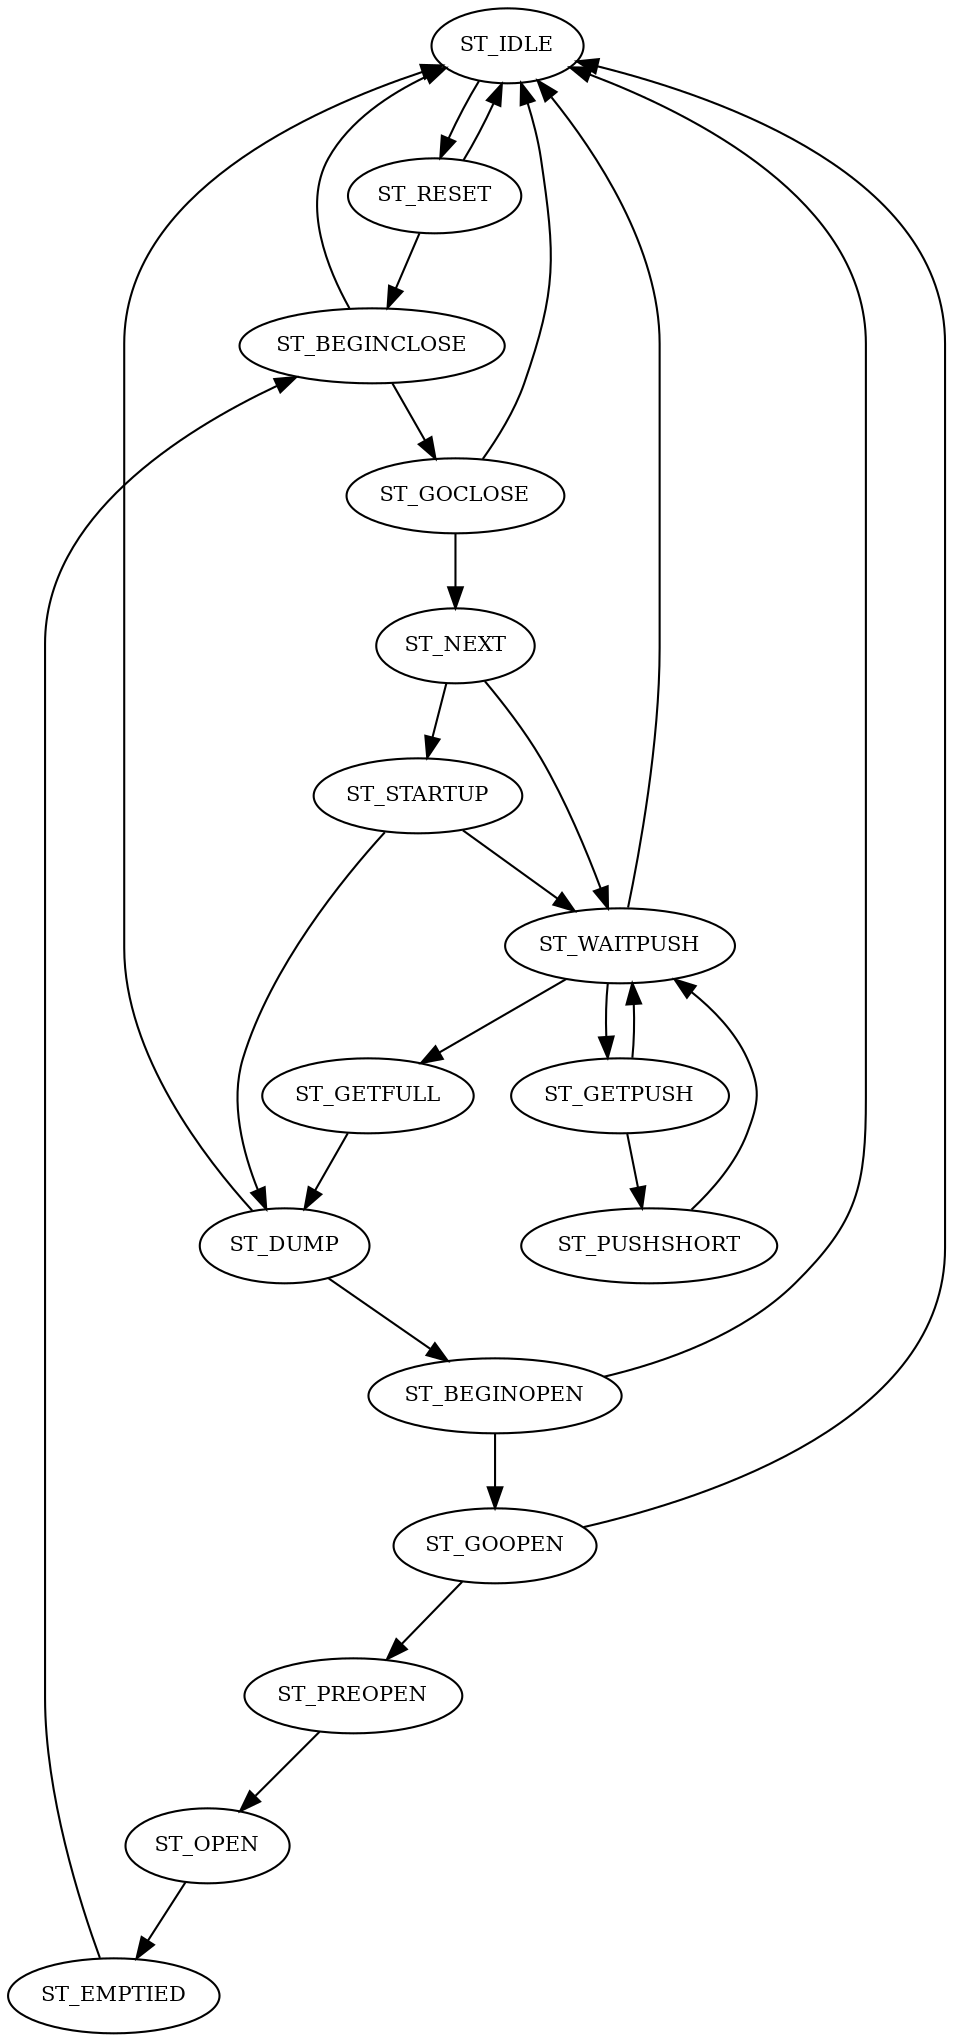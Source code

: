 digraph G {
node [fontsize=10];
ST_IDLE -> ST_RESET;
ST_RESET -> ST_BEGINCLOSE;
ST_RESET -> ST_IDLE;
ST_STARTUP -> ST_WAITPUSH;
ST_STARTUP -> ST_DUMP;
ST_WAITPUSH -> ST_GETPUSH;
ST_WAITPUSH -> ST_GETFULL;
ST_WAITPUSH -> ST_IDLE;
ST_GETPUSH -> ST_PUSHSHORT;
ST_GETPUSH -> ST_WAITPUSH;
ST_PUSHSHORT -> ST_WAITPUSH;
ST_GETFULL -> ST_DUMP;
ST_DUMP -> ST_BEGINOPEN;
ST_DUMP -> ST_IDLE;
ST_BEGINOPEN -> ST_GOOPEN;
ST_BEGINOPEN -> ST_IDLE;
ST_GOOPEN -> ST_PREOPEN;
ST_GOOPEN -> ST_IDLE;
ST_PREOPEN -> ST_OPEN;
ST_OPEN -> ST_EMPTIED;
ST_EMPTIED -> ST_BEGINCLOSE;
ST_BEGINCLOSE -> ST_GOCLOSE;
ST_BEGINCLOSE -> ST_IDLE;
ST_GOCLOSE -> ST_NEXT;
ST_GOCLOSE -> ST_IDLE;
ST_NEXT -> ST_WAITPUSH;
ST_NEXT -> ST_STARTUP;
}